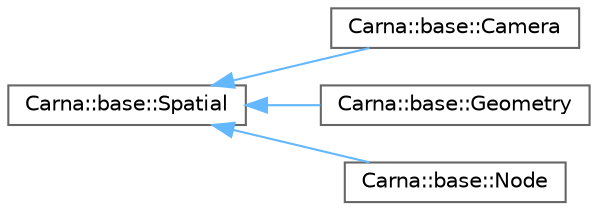 digraph "Graphical Class Hierarchy"
{
 // LATEX_PDF_SIZE
  bgcolor="transparent";
  edge [fontname=Helvetica,fontsize=10,labelfontname=Helvetica,labelfontsize=10];
  node [fontname=Helvetica,fontsize=10,shape=box,height=0.2,width=0.4];
  rankdir="LR";
  Node0 [id="Node000000",label="Carna::base::Spatial",height=0.2,width=0.4,color="grey40", fillcolor="white", style="filled",URL="$classCarna_1_1base_1_1Spatial.html",tooltip="Represents a spatial scene element. It's location is determined relatively to another spatial that is..."];
  Node0 -> Node1 [id="edge58_Node000000_Node000001",dir="back",color="steelblue1",style="solid",tooltip=" "];
  Node1 [id="Node000001",label="Carna::base::Camera",height=0.2,width=0.4,color="grey40", fillcolor="white", style="filled",URL="$classCarna_1_1base_1_1Camera.html",tooltip="Represents the point-of-view and defines the 3D to 2D projection."];
  Node0 -> Node2 [id="edge59_Node000000_Node000002",dir="back",color="steelblue1",style="solid",tooltip=" "];
  Node2 [id="Node000002",label="Carna::base::Geometry",height=0.2,width=0.4,color="grey40", fillcolor="white", style="filled",URL="$classCarna_1_1base_1_1Geometry.html",tooltip="Defines scene graph leafs. Instances of this class represent visible geometry that can be rendered...."];
  Node0 -> Node3 [id="edge60_Node000000_Node000003",dir="back",color="steelblue1",style="solid",tooltip=" "];
  Node3 [id="Node000003",label="Carna::base::Node",height=0.2,width=0.4,color="grey40", fillcolor="white", style="filled",URL="$classCarna_1_1base_1_1Node.html",tooltip="Defines the inner node of a scene graph. Implements a spatial scene element that is allowed to have c..."];
}
